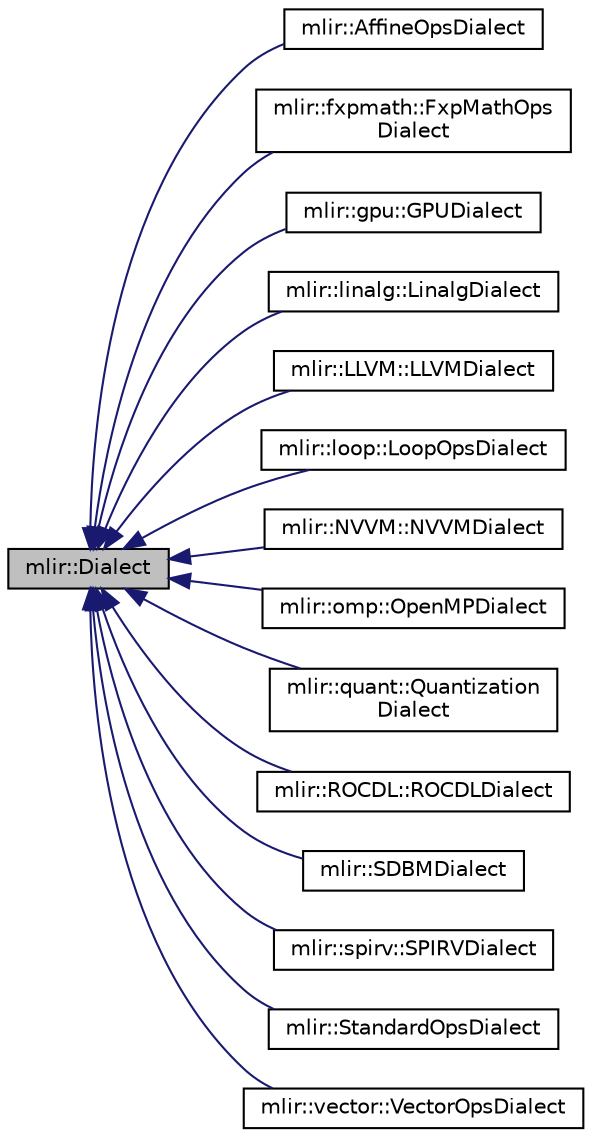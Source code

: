 digraph "mlir::Dialect"
{
  bgcolor="transparent";
  edge [fontname="Helvetica",fontsize="10",labelfontname="Helvetica",labelfontsize="10"];
  node [fontname="Helvetica",fontsize="10",shape=record];
  rankdir="LR";
  Node0 [label="mlir::Dialect",height=0.2,width=0.4,color="black", fillcolor="grey75", style="filled", fontcolor="black"];
  Node0 -> Node1 [dir="back",color="midnightblue",fontsize="10",style="solid",fontname="Helvetica"];
  Node1 [label="mlir::AffineOpsDialect",height=0.2,width=0.4,color="black",URL="$classmlir_1_1AffineOpsDialect.html"];
  Node0 -> Node2 [dir="back",color="midnightblue",fontsize="10",style="solid",fontname="Helvetica"];
  Node2 [label="mlir::fxpmath::FxpMathOps\lDialect",height=0.2,width=0.4,color="black",URL="$classmlir_1_1fxpmath_1_1FxpMathOpsDialect.html",tooltip="Defines the &#39;FxpMathOps&#39; dialect. "];
  Node0 -> Node3 [dir="back",color="midnightblue",fontsize="10",style="solid",fontname="Helvetica"];
  Node3 [label="mlir::gpu::GPUDialect",height=0.2,width=0.4,color="black",URL="$classmlir_1_1gpu_1_1GPUDialect.html",tooltip="The dialect containing GPU kernel launching operations and related facilities. "];
  Node0 -> Node4 [dir="back",color="midnightblue",fontsize="10",style="solid",fontname="Helvetica"];
  Node4 [label="mlir::linalg::LinalgDialect",height=0.2,width=0.4,color="black",URL="$classmlir_1_1linalg_1_1LinalgDialect.html"];
  Node0 -> Node5 [dir="back",color="midnightblue",fontsize="10",style="solid",fontname="Helvetica"];
  Node5 [label="mlir::LLVM::LLVMDialect",height=0.2,width=0.4,color="black",URL="$classmlir_1_1LLVM_1_1LLVMDialect.html"];
  Node0 -> Node6 [dir="back",color="midnightblue",fontsize="10",style="solid",fontname="Helvetica"];
  Node6 [label="mlir::loop::LoopOpsDialect",height=0.2,width=0.4,color="black",URL="$classmlir_1_1loop_1_1LoopOpsDialect.html"];
  Node0 -> Node7 [dir="back",color="midnightblue",fontsize="10",style="solid",fontname="Helvetica"];
  Node7 [label="mlir::NVVM::NVVMDialect",height=0.2,width=0.4,color="black",URL="$classmlir_1_1NVVM_1_1NVVMDialect.html"];
  Node0 -> Node8 [dir="back",color="midnightblue",fontsize="10",style="solid",fontname="Helvetica"];
  Node8 [label="mlir::omp::OpenMPDialect",height=0.2,width=0.4,color="black",URL="$classmlir_1_1omp_1_1OpenMPDialect.html"];
  Node0 -> Node9 [dir="back",color="midnightblue",fontsize="10",style="solid",fontname="Helvetica"];
  Node9 [label="mlir::quant::Quantization\lDialect",height=0.2,width=0.4,color="black",URL="$classmlir_1_1quant_1_1QuantizationDialect.html",tooltip="Defines the &#39;Quantization&#39; dialect. "];
  Node0 -> Node10 [dir="back",color="midnightblue",fontsize="10",style="solid",fontname="Helvetica"];
  Node10 [label="mlir::ROCDL::ROCDLDialect",height=0.2,width=0.4,color="black",URL="$classmlir_1_1ROCDL_1_1ROCDLDialect.html"];
  Node0 -> Node11 [dir="back",color="midnightblue",fontsize="10",style="solid",fontname="Helvetica"];
  Node11 [label="mlir::SDBMDialect",height=0.2,width=0.4,color="black",URL="$classmlir_1_1SDBMDialect.html"];
  Node0 -> Node12 [dir="back",color="midnightblue",fontsize="10",style="solid",fontname="Helvetica"];
  Node12 [label="mlir::spirv::SPIRVDialect",height=0.2,width=0.4,color="black",URL="$classmlir_1_1spirv_1_1SPIRVDialect.html"];
  Node0 -> Node13 [dir="back",color="midnightblue",fontsize="10",style="solid",fontname="Helvetica"];
  Node13 [label="mlir::StandardOpsDialect",height=0.2,width=0.4,color="black",URL="$classmlir_1_1StandardOpsDialect.html"];
  Node0 -> Node14 [dir="back",color="midnightblue",fontsize="10",style="solid",fontname="Helvetica"];
  Node14 [label="mlir::vector::VectorOpsDialect",height=0.2,width=0.4,color="black",URL="$classmlir_1_1vector_1_1VectorOpsDialect.html",tooltip="Dialect for Ops on higher-dimensional vector types. "];
}
